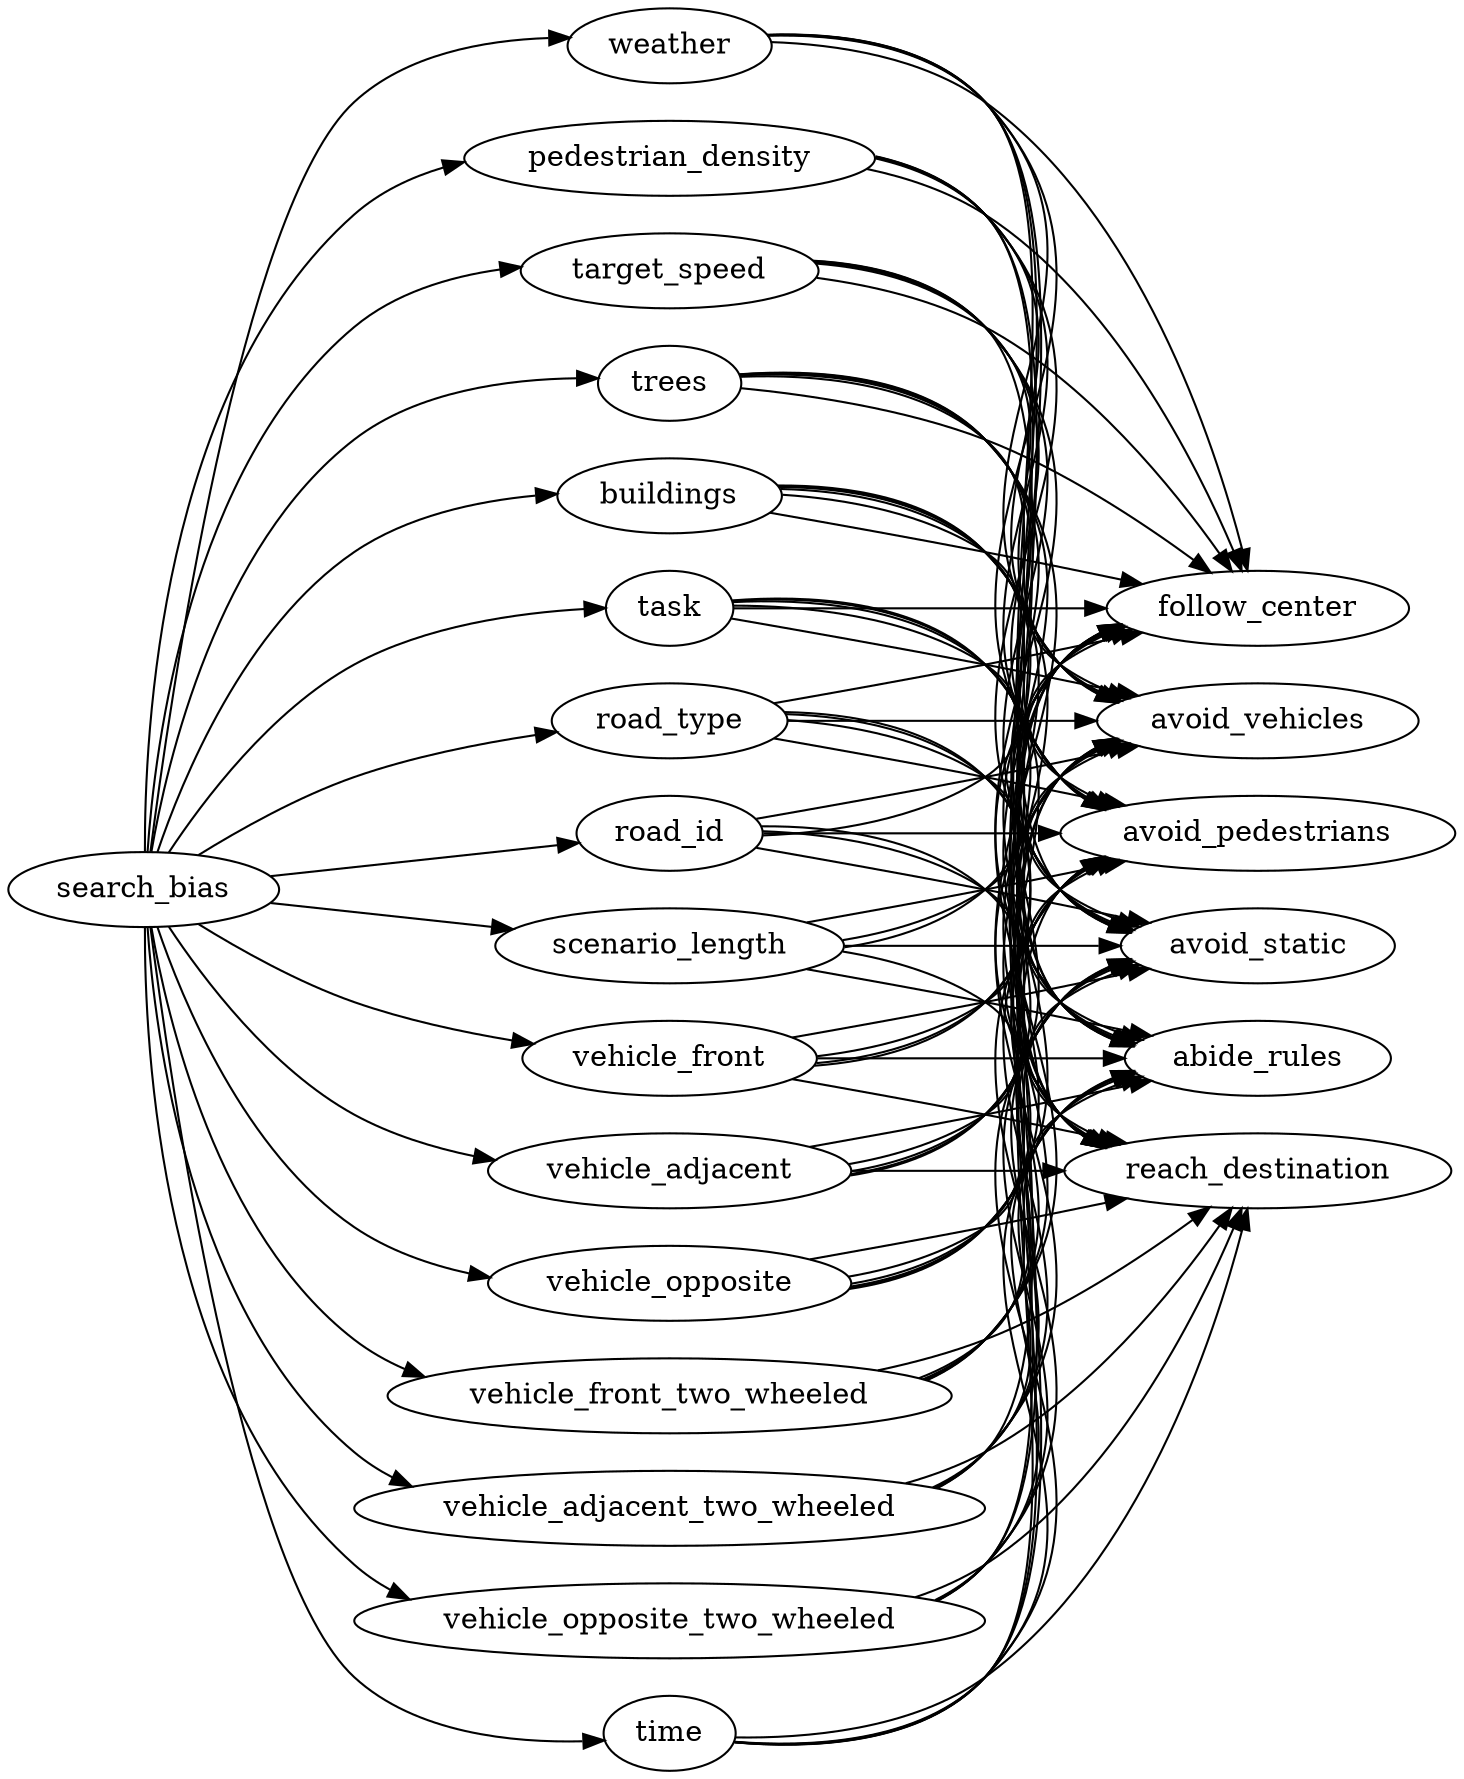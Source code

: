digraph APS_DAG {
    rankdir=LR;

    "search_bias" -> "road_type";
    "search_bias" -> "road_id";
    "search_bias" -> "scenario_length";
    "search_bias" -> "vehicle_front";
    "search_bias" -> "vehicle_adjacent";
    "search_bias" -> "vehicle_opposite";
    "search_bias" -> "vehicle_front_two_wheeled";
    "search_bias" -> "vehicle_adjacent_two_wheeled";
    "search_bias" -> "vehicle_opposite_two_wheeled";
    "search_bias" -> "time";
    "search_bias" -> "weather";
    "search_bias" -> "pedestrian_density";
    "search_bias" -> "target_speed";
    "search_bias" -> "trees";
    "search_bias" -> "buildings";
    "search_bias" -> "task";

    "road_type" -> "follow_center" [included=1, expected=no_effect];
    "road_type" -> "avoid_vehicles" [included=1, expected=no_effect];
    "road_type" -> "avoid_pedestrians" [included=1, expected=no_effect];
    "road_type" -> "avoid_static" [included=1, expected=no_effect];
    "road_type" -> "abide_rules" [included=1, expected=no_effect];
    "road_type" -> "reach_destination" [included=1, expected=no_effect];

    "road_id" -> "follow_center" [included=1, expected=no_effect];
    "road_id" -> "avoid_vehicles" [included=1, expected=no_effect];
    "road_id" -> "avoid_pedestrians" [included=1, expected=no_effect];
    "road_id" -> "avoid_static" [included=1, expected=no_effect];
    "road_id" -> "abide_rules" [included=1, expected=no_effect];
    "road_id" -> "reach_destination" [included=1, expected=no_effect];

    "scenario_length" -> "follow_center" [included=1, expected=no_effect];
    "scenario_length" -> "avoid_vehicles" [included=1, expected=no_effect];
    "scenario_length" -> "avoid_pedestrians" [included=1, expected=no_effect];
    "scenario_length" -> "avoid_static" [included=1, expected=no_effect];
    "scenario_length" -> "abide_rules" [included=1, expected=no_effect];
    "scenario_length" -> "reach_destination" [included=1, expected=no_effect];

    "vehicle_front" -> "follow_center" [included=1, expected=no_effect];
    "vehicle_front" -> "avoid_vehicles" [included=1, expected=no_effect];
    "vehicle_front" -> "avoid_pedestrians" [included=1, expected=no_effect];
    "vehicle_front" -> "avoid_static" [included=1, expected=no_effect];
    "vehicle_front" -> "abide_rules" [included=1, expected=no_effect];
    "vehicle_front" -> "reach_destination" [included=1, expected=no_effect];

    "vehicle_adjacent" -> "follow_center" [included=1, expected=no_effect];
    "vehicle_adjacent" -> "avoid_vehicles" [included=1, expected=no_effect];
    "vehicle_adjacent" -> "avoid_pedestrians" [included=1, expected=no_effect];
    "vehicle_adjacent" -> "avoid_static" [included=1, expected=no_effect];
    "vehicle_adjacent" -> "abide_rules" [included=1, expected=no_effect];
    "vehicle_adjacent" -> "reach_destination" [included=1, expected=no_effect];

    "vehicle_opposite" -> "follow_center" [included=1, expected=no_effect];
    "vehicle_opposite" -> "avoid_vehicles" [included=1, expected=no_effect];
    "vehicle_opposite" -> "avoid_pedestrians" [included=1, expected=no_effect];
    "vehicle_opposite" -> "avoid_static" [included=1, expected=no_effect];
    "vehicle_opposite" -> "abide_rules" [included=1, expected=no_effect];
    "vehicle_opposite" -> "reach_destination" [included=1, expected=no_effect];

    "vehicle_front_two_wheeled" -> "follow_center" [included=1, expected=no_effect];
    "vehicle_front_two_wheeled" -> "avoid_vehicles" [included=1, expected=no_effect];
    "vehicle_front_two_wheeled" -> "avoid_pedestrians" [included=1, expected=no_effect];
    "vehicle_front_two_wheeled" -> "avoid_static" [included=1, expected=no_effect];
    "vehicle_front_two_wheeled" -> "abide_rules" [included=1, expected=no_effect];
    "vehicle_front_two_wheeled" -> "reach_destination" [included=1, expected=no_effect];

    "vehicle_adjacent_two_wheeled" -> "follow_center" [included=1, expected=no_effect];
    "vehicle_adjacent_two_wheeled" -> "avoid_vehicles" [included=1, expected=no_effect];
    "vehicle_adjacent_two_wheeled" -> "avoid_pedestrians" [included=1, expected=no_effect];
    "vehicle_adjacent_two_wheeled" -> "avoid_static" [included=1, expected=no_effect];
    "vehicle_adjacent_two_wheeled" -> "abide_rules" [included=1, expected=no_effect];
    "vehicle_adjacent_two_wheeled" -> "reach_destination" [included=1, expected=no_effect];

    "vehicle_opposite_two_wheeled" -> "follow_center" [included=1, expected=no_effect];
    "vehicle_opposite_two_wheeled" -> "avoid_vehicles" [included=1, expected=no_effect];
    "vehicle_opposite_two_wheeled" -> "avoid_pedestrians" [included=1, expected=no_effect];
    "vehicle_opposite_two_wheeled" -> "avoid_static" [included=1, expected=no_effect];
    "vehicle_opposite_two_wheeled" -> "abide_rules" [included=1, expected=no_effect];
    "vehicle_opposite_two_wheeled" -> "reach_destination" [included=1, expected=no_effect];

    "time" -> "follow_center" [included=1, expected=no_effect];
    "time" -> "avoid_vehicles" [included=1, expected=no_effect];
    "time" -> "avoid_pedestrians" [included=1, expected=no_effect];
    "time" -> "avoid_static" [included=1, expected=no_effect];
    "time" -> "abide_rules" [included=1, expected=no_effect];
    "time" -> "reach_destination" [included=1, expected=no_effect];

    "weather" -> "follow_center" [included=1, expected=no_effect];
    "weather" -> "avoid_vehicles" [included=1, expected=no_effect];
    "weather" -> "avoid_pedestrians" [included=1, expected=no_effect];
    "weather" -> "avoid_static" [included=1, expected=no_effect];
    "weather" -> "abide_rules" [included=1, expected=no_effect];
    "weather" -> "reach_destination" [included=1, expected=no_effect];

    "pedestrian_density" -> "follow_center" [included=1, expected=no_effect];
    "pedestrian_density" -> "avoid_vehicles" [included=1, expected=no_effect];
    "pedestrian_density" -> "avoid_pedestrians" [included=1, expected=no_effect];
    "pedestrian_density" -> "avoid_static" [included=1, expected=no_effect];
    "pedestrian_density" -> "abide_rules" [included=1, expected=no_effect];
    "pedestrian_density" -> "reach_destination" [included=1, expected=no_effect];

    "target_speed" -> "follow_center" [included=1, expected=no_effect];
    "target_speed" -> "avoid_vehicles" [included=1, expected=no_effect];
    "target_speed" -> "avoid_pedestrians" [included=1, expected=no_effect];
    "target_speed" -> "avoid_static" [included=1, expected=no_effect];
    "target_speed" -> "abide_rules" [included=1, expected=no_effect];
    "target_speed" -> "reach_destination" [included=1, expected=no_effect];

    "trees" -> "follow_center" [included=1, expected=no_effect];
    "trees" -> "avoid_vehicles" [included=1, expected=no_effect];
    "trees" -> "avoid_pedestrians" [included=1, expected=no_effect];
    "trees" -> "avoid_static" [included=1, expected=no_effect];
    "trees" -> "abide_rules" [included=1, expected=no_effect];
    "trees" -> "reach_destination" [included=1, expected=no_effect];

    "buildings" -> "follow_center" [included=1, expected=no_effect];
    "buildings" -> "avoid_vehicles" [included=1, expected=no_effect];
    "buildings" -> "avoid_pedestrians" [included=1, expected=no_effect];
    "buildings" -> "avoid_static" [included=1, expected=no_effect];
    "buildings" -> "abide_rules" [included=1, expected=no_effect];
    "buildings" -> "reach_destination" [included=1, expected=no_effect];

    "task" -> "follow_center" [included=1, expected=no_effect];
    "task" -> "avoid_vehicles" [included=1, expected=no_effect];
    "task" -> "avoid_pedestrians" [included=1, expected=no_effect];
    "task" -> "avoid_static" [included=1, expected=no_effect];
    "task" -> "abide_rules" [included=1, expected=no_effect];
    "task" -> "reach_destination" [included=1, expected=no_effect];
}
